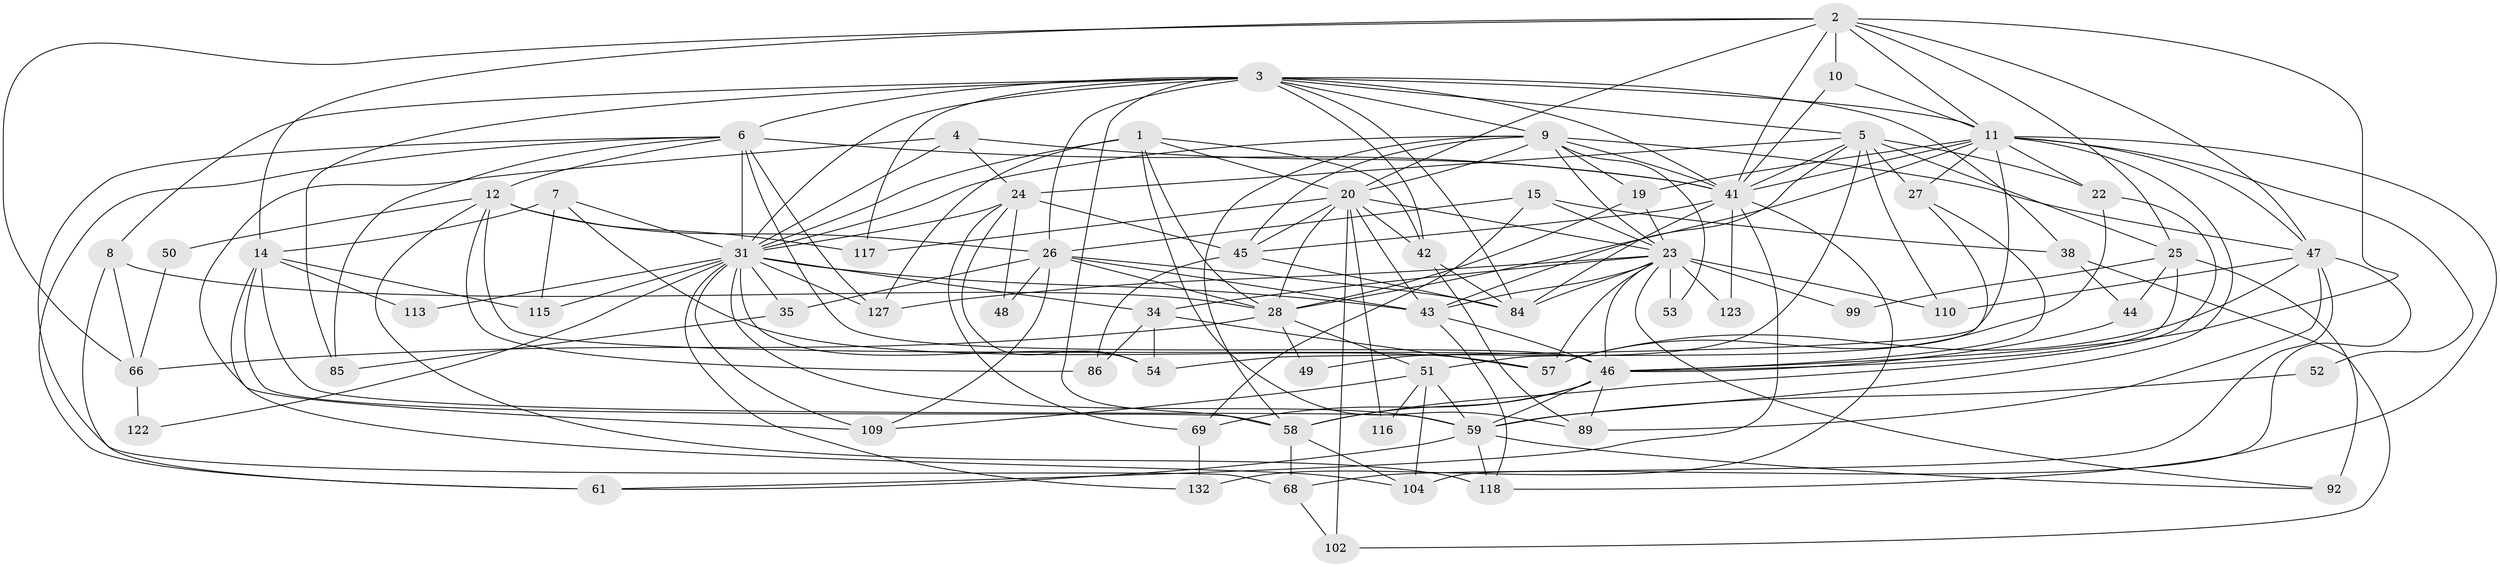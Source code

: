 // original degree distribution, {4: 0.3208955223880597, 3: 0.23880597014925373, 7: 0.05223880597014925, 5: 0.11194029850746269, 2: 0.16417910447761194, 9: 0.014925373134328358, 6: 0.08208955223880597, 8: 0.014925373134328358}
// Generated by graph-tools (version 1.1) at 2025/15/03/09/25 04:15:07]
// undirected, 67 vertices, 187 edges
graph export_dot {
graph [start="1"]
  node [color=gray90,style=filled];
  1 [super="+107"];
  2 [super="+29+30"];
  3 [super="+105+128+71"];
  4;
  5 [super="+36"];
  6 [super="+16"];
  7 [super="+91"];
  8 [super="+13"];
  9 [super="+62+40"];
  10 [super="+18"];
  11 [super="+17"];
  12 [super="+80"];
  14;
  15 [super="+73"];
  19 [super="+111"];
  20 [super="+33+108"];
  22 [super="+130"];
  23 [super="+55+65"];
  24 [super="+32"];
  25 [super="+37"];
  26 [super="+60"];
  27;
  28;
  31 [super="+78+76+93"];
  34 [super="+96"];
  35;
  38 [super="+106"];
  41 [super="+126+63"];
  42 [super="+97"];
  43 [super="+77"];
  44;
  45 [super="+56"];
  46 [super="+70"];
  47 [super="+114+100"];
  48;
  49;
  50;
  51 [super="+103"];
  52;
  53;
  54 [super="+101"];
  57 [super="+129"];
  58 [super="+119"];
  59 [super="+98"];
  61;
  66;
  68 [super="+120"];
  69 [super="+94"];
  84 [super="+87"];
  85;
  86;
  89;
  92;
  99;
  102;
  104;
  109;
  110;
  113;
  115;
  116;
  117;
  118;
  122;
  123;
  127;
  132;
  1 -- 28;
  1 -- 42;
  1 -- 89;
  1 -- 127;
  1 -- 31 [weight=2];
  1 -- 20;
  2 -- 66;
  2 -- 46;
  2 -- 20;
  2 -- 25;
  2 -- 41;
  2 -- 10;
  2 -- 11;
  2 -- 14;
  2 -- 47;
  3 -- 26;
  3 -- 5;
  3 -- 9 [weight=2];
  3 -- 58;
  3 -- 117;
  3 -- 85;
  3 -- 38;
  3 -- 6 [weight=2];
  3 -- 8;
  3 -- 41;
  3 -- 31;
  3 -- 84;
  3 -- 42;
  3 -- 11;
  4 -- 109;
  4 -- 41;
  4 -- 24;
  4 -- 31;
  5 -- 22 [weight=2];
  5 -- 27;
  5 -- 110;
  5 -- 49;
  5 -- 24;
  5 -- 41;
  5 -- 25;
  5 -- 43;
  6 -- 127;
  6 -- 68;
  6 -- 41;
  6 -- 12;
  6 -- 46 [weight=2];
  6 -- 85;
  6 -- 61;
  6 -- 31;
  7 -- 115;
  7 -- 31;
  7 -- 14;
  7 -- 57;
  8 -- 61;
  8 -- 66;
  8 -- 28;
  9 -- 20;
  9 -- 58;
  9 -- 23;
  9 -- 45;
  9 -- 19;
  9 -- 53;
  9 -- 41;
  9 -- 47;
  9 -- 31;
  10 -- 41;
  10 -- 11;
  11 -- 59;
  11 -- 41;
  11 -- 47;
  11 -- 19;
  11 -- 52;
  11 -- 54 [weight=2];
  11 -- 118;
  11 -- 27;
  11 -- 28;
  11 -- 22;
  12 -- 86;
  12 -- 50;
  12 -- 117;
  12 -- 118;
  12 -- 26;
  12 -- 46;
  14 -- 59;
  14 -- 104;
  14 -- 113;
  14 -- 115;
  14 -- 58;
  15 -- 26;
  15 -- 23;
  15 -- 38;
  15 -- 69;
  19 -- 28;
  19 -- 23;
  20 -- 116;
  20 -- 117;
  20 -- 28;
  20 -- 102;
  20 -- 42;
  20 -- 23;
  20 -- 45;
  20 -- 43;
  22 -- 57;
  22 -- 58;
  23 -- 57 [weight=2];
  23 -- 123;
  23 -- 84;
  23 -- 99;
  23 -- 46;
  23 -- 110;
  23 -- 53;
  23 -- 92;
  23 -- 127 [weight=2];
  23 -- 43;
  23 -- 34;
  24 -- 48;
  24 -- 54;
  24 -- 45;
  24 -- 31 [weight=2];
  24 -- 69;
  25 -- 46;
  25 -- 44;
  25 -- 99;
  25 -- 92;
  26 -- 35;
  26 -- 48;
  26 -- 84;
  26 -- 43;
  26 -- 28;
  26 -- 109;
  27 -- 46;
  27 -- 51;
  28 -- 49;
  28 -- 66;
  28 -- 51;
  31 -- 35;
  31 -- 59;
  31 -- 132;
  31 -- 109;
  31 -- 115;
  31 -- 54 [weight=2];
  31 -- 122;
  31 -- 127;
  31 -- 34;
  31 -- 43;
  31 -- 113;
  34 -- 54;
  34 -- 86;
  34 -- 57;
  35 -- 85;
  38 -- 102;
  38 -- 44;
  41 -- 45;
  41 -- 132;
  41 -- 61;
  41 -- 123;
  41 -- 84;
  42 -- 84;
  42 -- 89;
  43 -- 118;
  43 -- 46;
  44 -- 46;
  45 -- 84;
  45 -- 86;
  46 -- 59;
  46 -- 89;
  46 -- 58;
  46 -- 69;
  47 -- 110;
  47 -- 89;
  47 -- 68;
  47 -- 104;
  47 -- 57;
  50 -- 66;
  51 -- 104;
  51 -- 116;
  51 -- 59;
  51 -- 109;
  52 -- 59;
  58 -- 68;
  58 -- 104;
  59 -- 92;
  59 -- 118;
  59 -- 61;
  66 -- 122;
  68 -- 102;
  69 -- 132;
}
